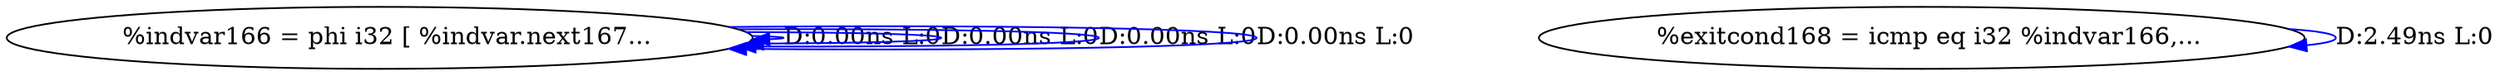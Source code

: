 digraph {
Node0x36f1720[label="  %indvar166 = phi i32 [ %indvar.next167..."];
Node0x36f1720 -> Node0x36f1720[label="D:0.00ns L:0",color=blue];
Node0x36f1720 -> Node0x36f1720[label="D:0.00ns L:0",color=blue];
Node0x36f1720 -> Node0x36f1720[label="D:0.00ns L:0",color=blue];
Node0x36f1720 -> Node0x36f1720[label="D:0.00ns L:0",color=blue];
Node0x36f1800[label="  %exitcond168 = icmp eq i32 %indvar166,..."];
Node0x36f1800 -> Node0x36f1800[label="D:2.49ns L:0",color=blue];
}
